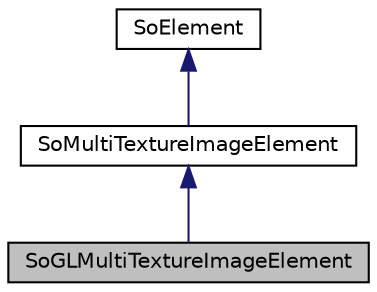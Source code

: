 digraph "SoGLMultiTextureImageElement"
{
 // LATEX_PDF_SIZE
  edge [fontname="Helvetica",fontsize="10",labelfontname="Helvetica",labelfontsize="10"];
  node [fontname="Helvetica",fontsize="10",shape=record];
  Node1 [label="SoGLMultiTextureImageElement",height=0.2,width=0.4,color="black", fillcolor="grey75", style="filled", fontcolor="black",tooltip="The SoGLMultiTextureImageElement class is used to control the current GL texture for texture units."];
  Node2 -> Node1 [dir="back",color="midnightblue",fontsize="10",style="solid",fontname="Helvetica"];
  Node2 [label="SoMultiTextureImageElement",height=0.2,width=0.4,color="black", fillcolor="white", style="filled",URL="$classSoMultiTextureImageElement.html",tooltip="The SoMultiTextureImageElement class is yet to be documented."];
  Node3 -> Node2 [dir="back",color="midnightblue",fontsize="10",style="solid",fontname="Helvetica"];
  Node3 [label="SoElement",height=0.2,width=0.4,color="black", fillcolor="white", style="filled",URL="$classSoElement.html",tooltip="SoElement is the abstract base class for all elements."];
}
